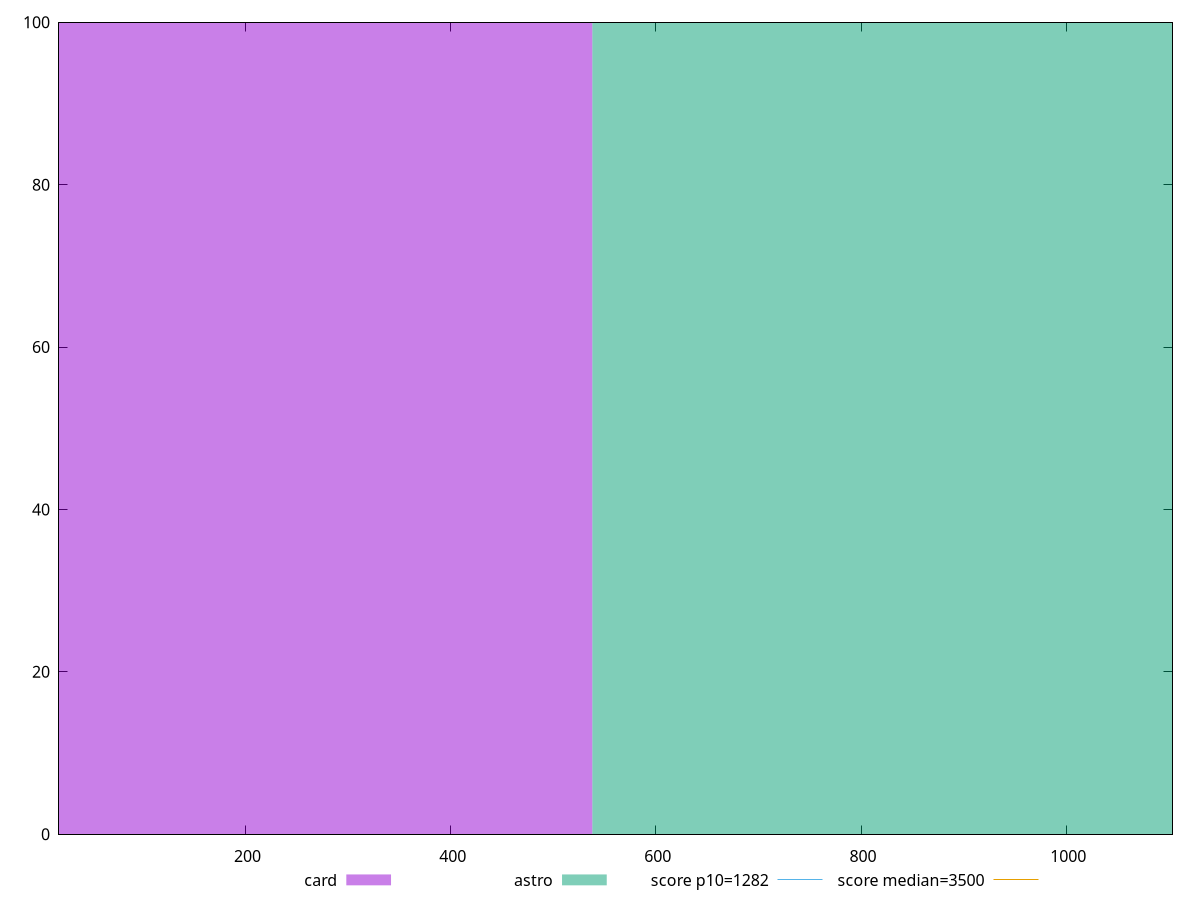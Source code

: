reset

$card <<EOF
0 100
EOF

$astro <<EOF
1076.2395772493403 100
EOF

set key outside below
set boxwidth 1076.2395772493403
set xrange [18.187999999999995:1103.6240000000005]
set yrange [0:100]
set trange [0:100]
set style fill transparent solid 0.5 noborder

set parametric
set terminal svg size 640, 500 enhanced background rgb 'white'
set output "reports/report_00032_2021-02-25T10-28-15.087Z/bootup-time/comparison/histogram/2_vs_3.svg"

plot $card title "card" with boxes, \
     $astro title "astro" with boxes, \
     1282,t title "score p10=1282", \
     3500,t title "score median=3500"

reset
